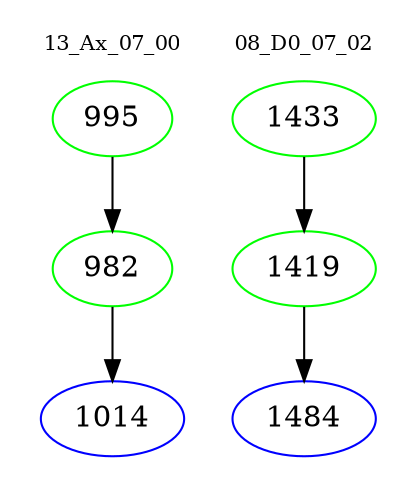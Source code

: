 digraph{
subgraph cluster_0 {
color = white
label = "13_Ax_07_00";
fontsize=10;
T0_995 [label="995", color="green"]
T0_995 -> T0_982 [color="black"]
T0_982 [label="982", color="green"]
T0_982 -> T0_1014 [color="black"]
T0_1014 [label="1014", color="blue"]
}
subgraph cluster_1 {
color = white
label = "08_D0_07_02";
fontsize=10;
T1_1433 [label="1433", color="green"]
T1_1433 -> T1_1419 [color="black"]
T1_1419 [label="1419", color="green"]
T1_1419 -> T1_1484 [color="black"]
T1_1484 [label="1484", color="blue"]
}
}
